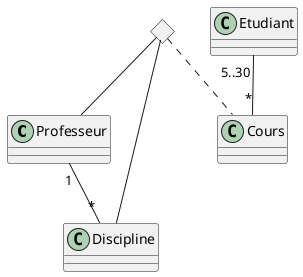 @startuml

class Professeur

class Discipline

class Cours

class Etudiant

<> diamond

diamond -- Professeur
diamond .. Cours
diamond -- Discipline

Professeur "1" -- "*" Discipline
Etudiant "5..30" -- "*" Cours

@enduml
